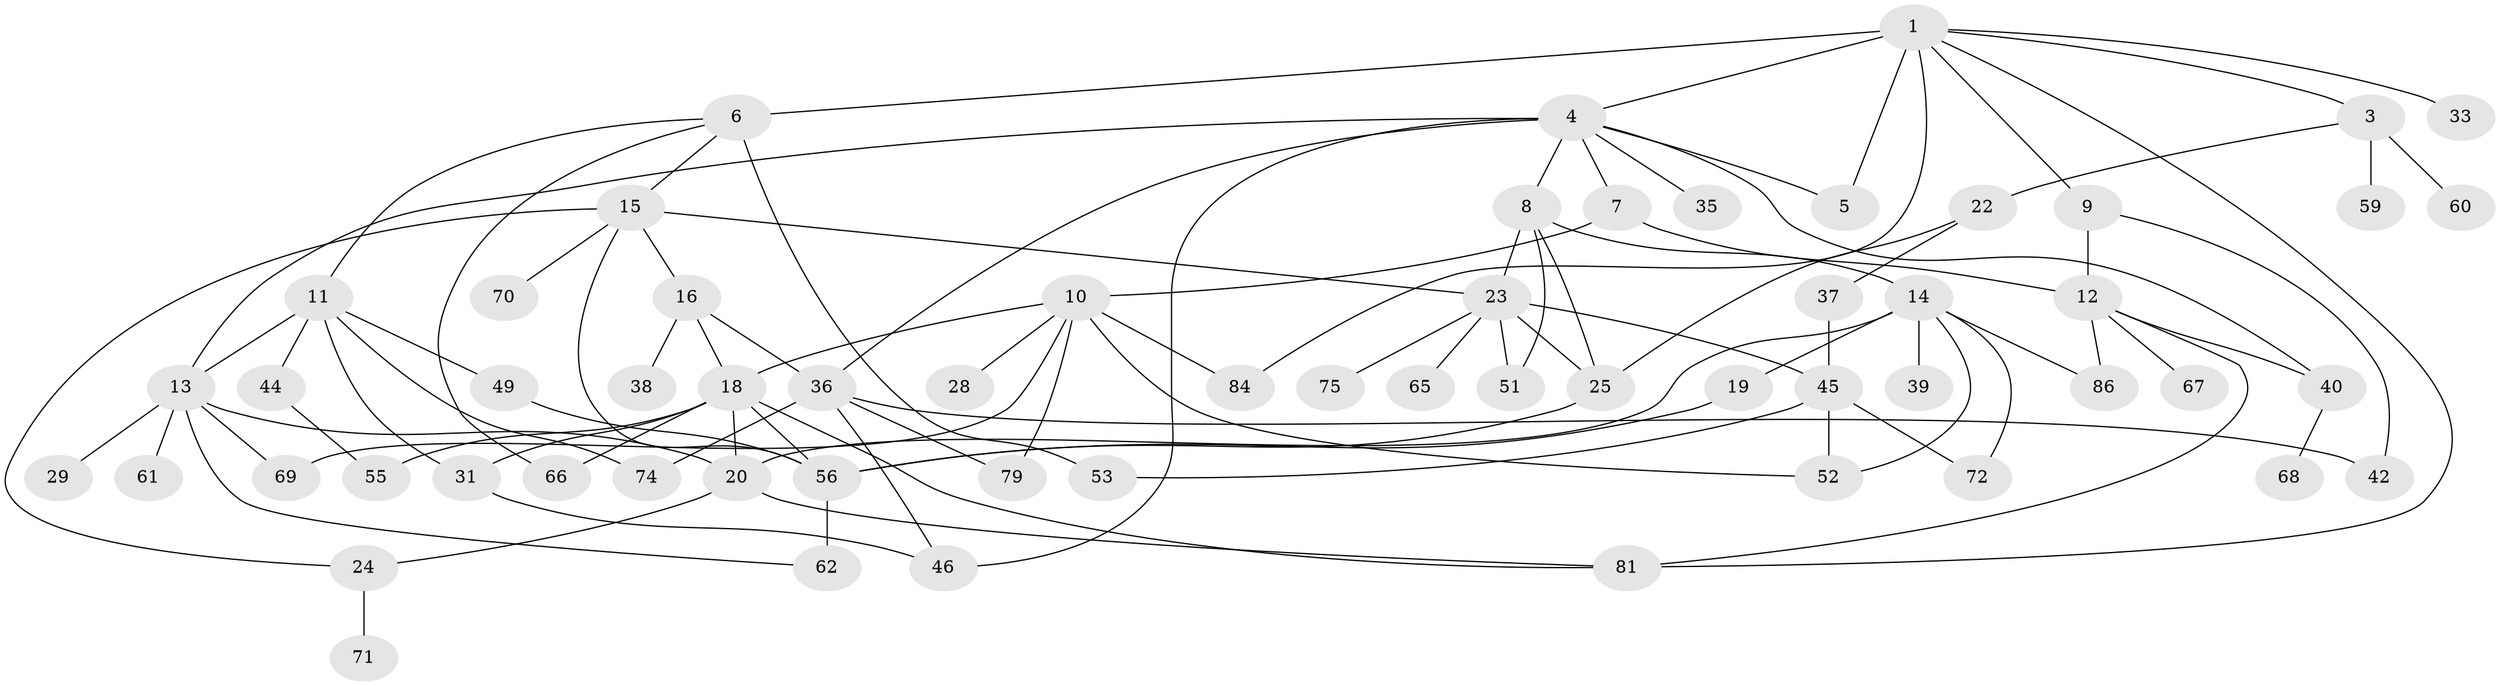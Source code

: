 // original degree distribution, {6: 0.046511627906976744, 5: 0.08139534883720931, 4: 0.16279069767441862, 9: 0.011627906976744186, 2: 0.2558139534883721, 7: 0.011627906976744186, 3: 0.20930232558139536, 1: 0.22093023255813954}
// Generated by graph-tools (version 1.1) at 2025/41/03/06/25 10:41:25]
// undirected, 60 vertices, 96 edges
graph export_dot {
graph [start="1"]
  node [color=gray90,style=filled];
  1 [super="+2"];
  3 [super="+26"];
  4 [super="+17"];
  5;
  6 [super="+83"];
  7 [super="+30"];
  8 [super="+21"];
  9 [super="+32"];
  10 [super="+54"];
  11 [super="+43"];
  12 [super="+34"];
  13 [super="+58"];
  14 [super="+41"];
  15 [super="+27"];
  16;
  18 [super="+77"];
  19;
  20 [super="+57"];
  22;
  23 [super="+63"];
  24 [super="+73"];
  25 [super="+50"];
  28;
  29;
  31 [super="+80"];
  33;
  35;
  36 [super="+76"];
  37 [super="+47"];
  38;
  39 [super="+78"];
  40 [super="+64"];
  42 [super="+48"];
  44;
  45 [super="+82"];
  46;
  49;
  51;
  52;
  53;
  55;
  56 [super="+85"];
  59;
  60;
  61;
  62;
  65;
  66;
  67;
  68;
  69;
  70;
  71;
  72;
  74;
  75;
  79;
  81;
  84;
  86;
  1 -- 4;
  1 -- 5;
  1 -- 6 [weight=2];
  1 -- 9;
  1 -- 81;
  1 -- 33;
  1 -- 3;
  1 -- 84;
  3 -- 22;
  3 -- 60;
  3 -- 59;
  4 -- 7;
  4 -- 8 [weight=2];
  4 -- 13;
  4 -- 35;
  4 -- 46;
  4 -- 40;
  4 -- 5;
  4 -- 36;
  6 -- 11;
  6 -- 15;
  6 -- 53;
  6 -- 66;
  7 -- 10;
  7 -- 12;
  8 -- 14;
  8 -- 25;
  8 -- 51;
  8 -- 23;
  9 -- 42;
  9 -- 12;
  10 -- 18;
  10 -- 28;
  10 -- 79;
  10 -- 84;
  10 -- 52;
  10 -- 69;
  11 -- 31;
  11 -- 74;
  11 -- 49;
  11 -- 44;
  11 -- 13;
  12 -- 40;
  12 -- 67;
  12 -- 81;
  12 -- 86;
  13 -- 29;
  13 -- 62;
  13 -- 69;
  13 -- 61;
  13 -- 20;
  14 -- 19;
  14 -- 39;
  14 -- 86;
  14 -- 72;
  14 -- 52;
  14 -- 20;
  15 -- 16;
  15 -- 56;
  15 -- 24;
  15 -- 70;
  15 -- 23;
  16 -- 38;
  16 -- 36;
  16 -- 18;
  18 -- 20;
  18 -- 66;
  18 -- 81;
  18 -- 55;
  18 -- 56;
  18 -- 31;
  19 -- 56;
  20 -- 24;
  20 -- 81;
  22 -- 25;
  22 -- 37;
  23 -- 65;
  23 -- 75;
  23 -- 51;
  23 -- 45;
  23 -- 25;
  24 -- 71;
  25 -- 56;
  31 -- 46;
  36 -- 42;
  36 -- 46;
  36 -- 74;
  36 -- 79;
  37 -- 45;
  40 -- 68;
  44 -- 55;
  45 -- 52;
  45 -- 72;
  45 -- 53;
  49 -- 56;
  56 -- 62;
}
